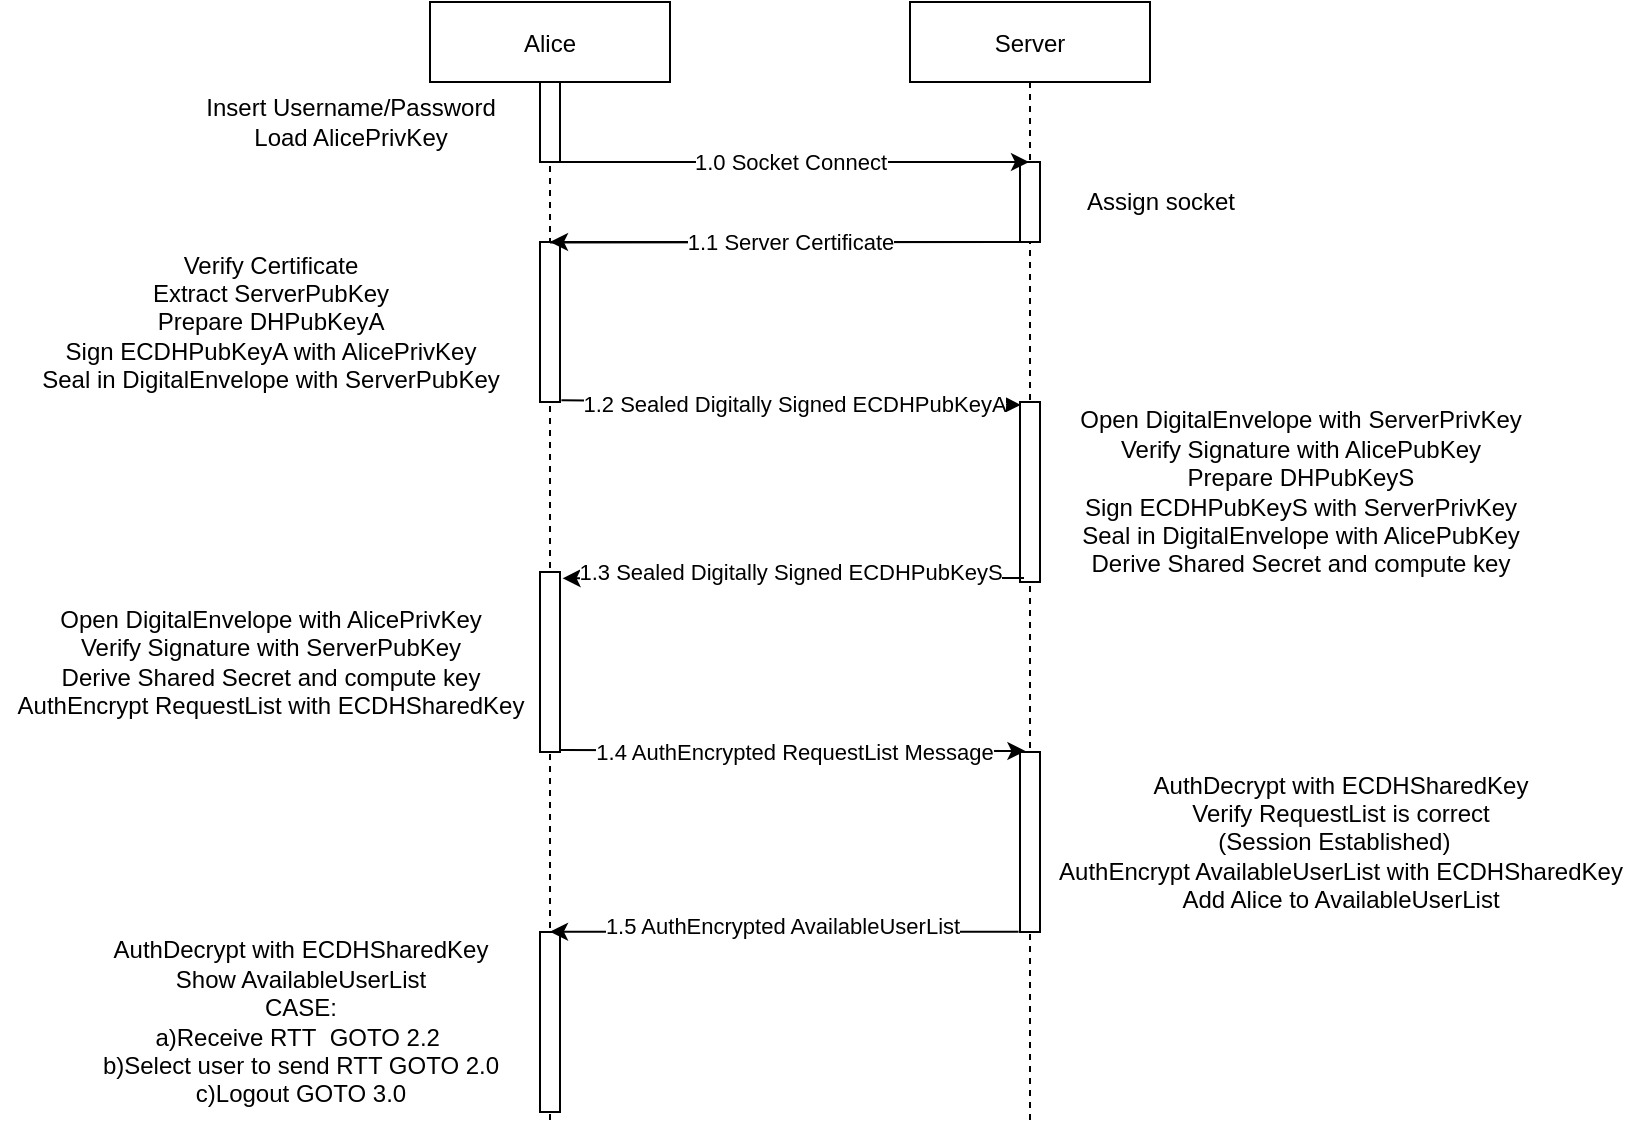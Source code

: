 <mxfile version="14.6.13" type="google"><diagram id="kgpKYQtTHZ0yAKxKKP6v" name="Page-1"><mxGraphModel dx="1882" dy="546" grid="1" gridSize="10" guides="1" tooltips="1" connect="1" arrows="1" fold="1" page="1" pageScale="1" pageWidth="850" pageHeight="1100" math="0" shadow="0"><root><mxCell id="0"/><mxCell id="1" parent="0"/><mxCell id="3nuBFxr9cyL0pnOWT2aG-1" value="Alice" style="shape=umlLifeline;perimeter=lifelinePerimeter;container=1;collapsible=0;recursiveResize=0;rounded=0;shadow=0;strokeWidth=1;" parent="1" vertex="1"><mxGeometry x="80" y="80" width="120" height="560" as="geometry"/></mxCell><mxCell id="1zj3aGGyjTnXeS0juYns-35" value="" style="html=1;points=[];perimeter=orthogonalPerimeter;" parent="1" vertex="1"><mxGeometry x="135" y="365" width="10" height="90" as="geometry"/></mxCell><mxCell id="1zj3aGGyjTnXeS0juYns-15" value="" style="html=1;points=[];perimeter=orthogonalPerimeter;" parent="1" vertex="1"><mxGeometry x="135" y="200" width="10" height="80" as="geometry"/></mxCell><mxCell id="3nuBFxr9cyL0pnOWT2aG-5" value="Server" style="shape=umlLifeline;perimeter=lifelinePerimeter;container=1;collapsible=0;recursiveResize=0;rounded=0;shadow=0;strokeWidth=1;" parent="1" vertex="1"><mxGeometry x="320" y="80" width="120" height="560" as="geometry"/></mxCell><mxCell id="1zj3aGGyjTnXeS0juYns-12" value="" style="html=1;points=[];perimeter=orthogonalPerimeter;" parent="1" vertex="1"><mxGeometry x="375" y="160" width="10" height="40" as="geometry"/></mxCell><mxCell id="1zj3aGGyjTnXeS0juYns-14" value="Assign socket" style="text;html=1;align=center;verticalAlign=middle;resizable=0;points=[];autosize=1;strokeColor=none;" parent="1" vertex="1"><mxGeometry x="400" y="170" width="90" height="20" as="geometry"/></mxCell><mxCell id="1zj3aGGyjTnXeS0juYns-6" value="" style="endArrow=classic;html=1;" parent="1" target="3nuBFxr9cyL0pnOWT2aG-5" edge="1"><mxGeometry relative="1" as="geometry"><mxPoint x="140" y="160" as="sourcePoint"/><mxPoint x="240" y="160" as="targetPoint"/></mxGeometry></mxCell><mxCell id="1zj3aGGyjTnXeS0juYns-7" value="1.0 Socket Connect" style="edgeLabel;resizable=0;html=1;align=center;verticalAlign=middle;" parent="1zj3aGGyjTnXeS0juYns-6" connectable="0" vertex="1"><mxGeometry relative="1" as="geometry"/></mxCell><mxCell id="1zj3aGGyjTnXeS0juYns-8" value="" style="endArrow=classic;html=1;" parent="1" edge="1"><mxGeometry relative="1" as="geometry"><mxPoint x="140" y="200.2" as="sourcePoint"/><mxPoint x="140" y="200" as="targetPoint"/><Array as="points"><mxPoint x="380" y="200"/></Array></mxGeometry></mxCell><object label="1.1 Server Certificate" id="1zj3aGGyjTnXeS0juYns-9"><mxCell style="edgeLabel;resizable=0;html=1;align=center;verticalAlign=middle;" parent="1zj3aGGyjTnXeS0juYns-8" connectable="0" vertex="1"><mxGeometry relative="1" as="geometry"><mxPoint x="-120" as="offset"/></mxGeometry></mxCell></object><mxCell id="1zj3aGGyjTnXeS0juYns-16" value="Verify Certificate&lt;br&gt;Extract ServerPubKey&lt;br&gt;Prepare DHPubKeyA &lt;br&gt;Sign ECDHPubKeyA with AlicePrivKey&lt;br&gt;Seal in DigitalEnvelope with ServerPubKey" style="text;html=1;align=center;verticalAlign=middle;resizable=0;points=[];autosize=1;strokeColor=none;" parent="1" vertex="1"><mxGeometry x="-120" y="200" width="240" height="80" as="geometry"/></mxCell><mxCell id="1zj3aGGyjTnXeS0juYns-18" value="" style="html=1;points=[];perimeter=orthogonalPerimeter;" parent="1" vertex="1"><mxGeometry x="375" y="280" width="10" height="90" as="geometry"/></mxCell><mxCell id="1zj3aGGyjTnXeS0juYns-19" value="" style="endArrow=classic;html=1;exitX=1.071;exitY=0.989;exitDx=0;exitDy=0;exitPerimeter=0;entryX=0.043;entryY=0.016;entryDx=0;entryDy=0;entryPerimeter=0;" parent="1" source="1zj3aGGyjTnXeS0juYns-15" target="1zj3aGGyjTnXeS0juYns-18" edge="1"><mxGeometry relative="1" as="geometry"><mxPoint x="135.24" y="240.2" as="sourcePoint"/><mxPoint x="370" y="281" as="targetPoint"/></mxGeometry></mxCell><mxCell id="1zj3aGGyjTnXeS0juYns-20" value="1.2 Sealed Digitally Signed ECDHPubKeyA" style="edgeLabel;resizable=0;html=1;align=center;verticalAlign=middle;" parent="1zj3aGGyjTnXeS0juYns-19" connectable="0" vertex="1"><mxGeometry relative="1" as="geometry"><mxPoint x="1" as="offset"/></mxGeometry></mxCell><mxCell id="1zj3aGGyjTnXeS0juYns-21" value="" style="html=1;points=[];perimeter=orthogonalPerimeter;" parent="1" vertex="1"><mxGeometry x="135" y="120" width="10" height="40" as="geometry"/></mxCell><mxCell id="1zj3aGGyjTnXeS0juYns-22" value="Insert Username/Password&lt;br&gt;Load AlicePrivKey" style="text;html=1;align=center;verticalAlign=middle;resizable=0;points=[];autosize=1;strokeColor=none;" parent="1" vertex="1"><mxGeometry x="-40" y="125" width="160" height="30" as="geometry"/></mxCell><mxCell id="1zj3aGGyjTnXeS0juYns-29" value="Open DigitalEnvelope with ServerPrivKey&lt;br&gt;Verify Signature with AlicePubKey&lt;br&gt;Prepare DHPubKeyS&lt;br&gt;Sign ECDHPubKeyS with ServerPrivKey&lt;br&gt;Seal in DigitalEnvelope with AlicePubKey&lt;br&gt;Derive Shared Secret and compute key" style="text;html=1;align=center;verticalAlign=middle;resizable=0;points=[];autosize=1;strokeColor=none;" parent="1" vertex="1"><mxGeometry x="395" y="280" width="240" height="90" as="geometry"/></mxCell><mxCell id="1zj3aGGyjTnXeS0juYns-36" value="" style="endArrow=classic;html=1;entryX=1.129;entryY=0.035;entryDx=0;entryDy=0;entryPerimeter=0;" parent="1" target="1zj3aGGyjTnXeS0juYns-35" edge="1"><mxGeometry relative="1" as="geometry"><mxPoint x="377" y="368" as="sourcePoint"/><mxPoint x="120" y="370" as="targetPoint"/><Array as="points"/></mxGeometry></mxCell><object label="1.3 Sealed Digitally Signed ECDHPubKeyS" id="1zj3aGGyjTnXeS0juYns-37"><mxCell style="edgeLabel;resizable=0;html=1;align=center;verticalAlign=middle;" parent="1zj3aGGyjTnXeS0juYns-36" connectable="0" vertex="1"><mxGeometry relative="1" as="geometry"><mxPoint x="-2" y="-3" as="offset"/></mxGeometry></mxCell></object><mxCell id="1zj3aGGyjTnXeS0juYns-41" value="Open DigitalEnvelope with AlicePrivKey&lt;br&gt;Verify Signature with ServerPubKey&lt;br&gt;Derive Shared Secret and compute key&lt;br&gt;AuthEncrypt RequestList with ECDHSharedKey" style="text;html=1;align=center;verticalAlign=middle;resizable=0;points=[];autosize=1;strokeColor=none;" parent="1" vertex="1"><mxGeometry x="-135" y="380" width="270" height="60" as="geometry"/></mxCell><mxCell id="1zj3aGGyjTnXeS0juYns-42" value="" style="endArrow=classic;html=1;exitX=0.957;exitY=0.989;exitDx=0;exitDy=0;exitPerimeter=0;entryX=0.271;entryY=-0.005;entryDx=0;entryDy=0;entryPerimeter=0;" parent="1" source="1zj3aGGyjTnXeS0juYns-35" target="1zj3aGGyjTnXeS0juYns-44" edge="1"><mxGeometry relative="1" as="geometry"><mxPoint x="189.0" y="455" as="sourcePoint"/><mxPoint x="370" y="457" as="targetPoint"/></mxGeometry></mxCell><mxCell id="1zj3aGGyjTnXeS0juYns-43" value="1.4 AuthEncrypted RequestList Message" style="edgeLabel;resizable=0;html=1;align=center;verticalAlign=middle;" parent="1zj3aGGyjTnXeS0juYns-42" connectable="0" vertex="1"><mxGeometry relative="1" as="geometry"><mxPoint x="1" as="offset"/></mxGeometry></mxCell><mxCell id="1zj3aGGyjTnXeS0juYns-44" value="" style="html=1;points=[];perimeter=orthogonalPerimeter;" parent="1" vertex="1"><mxGeometry x="375" y="455" width="10" height="90" as="geometry"/></mxCell><mxCell id="1zj3aGGyjTnXeS0juYns-46" value="AuthDecrypt with ECDHSharedKey&lt;br&gt;Verify RequestList is correct &lt;br&gt;(Session Established)&amp;nbsp;&amp;nbsp;&lt;br&gt;AuthEncrypt AvailableUserList with ECDHSharedKey&lt;br&gt;Add Alice to AvailableUserList" style="text;html=1;align=center;verticalAlign=middle;resizable=0;points=[];autosize=1;strokeColor=none;" parent="1" vertex="1"><mxGeometry x="385" y="465" width="300" height="70" as="geometry"/></mxCell><mxCell id="1zj3aGGyjTnXeS0juYns-49" value="" style="html=1;points=[];perimeter=orthogonalPerimeter;" parent="1" vertex="1"><mxGeometry x="135" y="545" width="10" height="90" as="geometry"/></mxCell><mxCell id="1zj3aGGyjTnXeS0juYns-47" value="" style="endArrow=classic;html=1;exitX=-0.071;exitY=0.998;exitDx=0;exitDy=0;exitPerimeter=0;" parent="1" source="1zj3aGGyjTnXeS0juYns-44" target="3nuBFxr9cyL0pnOWT2aG-1" edge="1"><mxGeometry relative="1" as="geometry"><mxPoint x="350.71" y="540" as="sourcePoint"/><mxPoint x="120.0" y="540.15" as="targetPoint"/><Array as="points"/></mxGeometry></mxCell><object label="1.5 AuthEncrypted AvailableUserList" id="1zj3aGGyjTnXeS0juYns-48"><mxCell style="edgeLabel;resizable=0;html=1;align=center;verticalAlign=middle;" parent="1zj3aGGyjTnXeS0juYns-47" connectable="0" vertex="1"><mxGeometry relative="1" as="geometry"><mxPoint x="-2" y="-3" as="offset"/></mxGeometry></mxCell></object><mxCell id="1zj3aGGyjTnXeS0juYns-52" value="AuthDecrypt with ECDHSharedKey&lt;br&gt;Show AvailableUserList&lt;br&gt;CASE:&lt;br&gt;a)Receive RTT&amp;nbsp; GOTO 2.2&amp;nbsp;&lt;br&gt;b)Select user to send RTT GOTO 2.0&lt;br&gt;c)Logout GOTO 3.0" style="text;html=1;align=center;verticalAlign=middle;resizable=0;points=[];autosize=1;strokeColor=none;" parent="1" vertex="1"><mxGeometry x="-90" y="550" width="210" height="80" as="geometry"/></mxCell></root></mxGraphModel></diagram></mxfile>